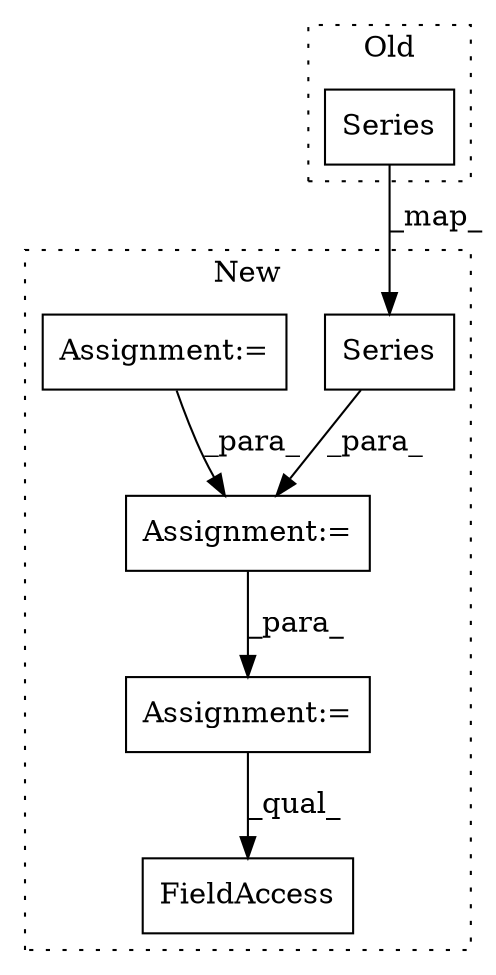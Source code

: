 digraph G {
subgraph cluster0 {
1 [label="Series" a="32" s="7024,7035" l="7,1" shape="box"];
label = "Old";
style="dotted";
}
subgraph cluster1 {
2 [label="Series" a="32" s="6564,6581" l="7,1" shape="box"];
3 [label="Assignment:=" a="7" s="6626" l="1" shape="box"];
4 [label="Assignment:=" a="7" s="6556" l="1" shape="box"];
5 [label="Assignment:=" a="7" s="6356" l="1" shape="box"];
6 [label="FieldAccess" a="22" s="6855" l="8" shape="box"];
label = "New";
style="dotted";
}
1 -> 2 [label="_map_"];
2 -> 4 [label="_para_"];
3 -> 6 [label="_qual_"];
4 -> 3 [label="_para_"];
5 -> 4 [label="_para_"];
}